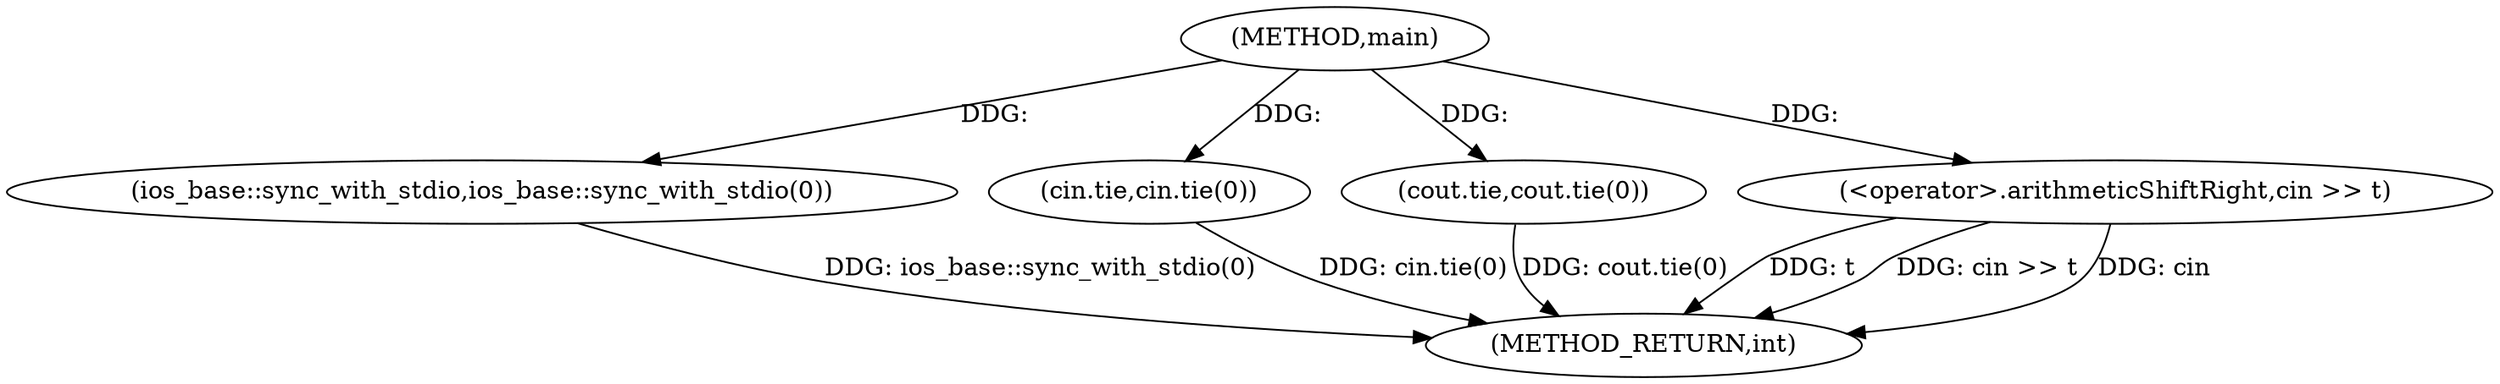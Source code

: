 digraph "main" {  
"1000104" [label = "(METHOD,main)" ]
"1000116" [label = "(METHOD_RETURN,int)" ]
"1000106" [label = "(ios_base::sync_with_stdio,ios_base::sync_with_stdio(0))" ]
"1000108" [label = "(cin.tie,cin.tie(0))" ]
"1000110" [label = "(cout.tie,cout.tie(0))" ]
"1000113" [label = "(<operator>.arithmeticShiftRight,cin >> t)" ]
  "1000106" -> "1000116"  [ label = "DDG: ios_base::sync_with_stdio(0)"] 
  "1000108" -> "1000116"  [ label = "DDG: cin.tie(0)"] 
  "1000110" -> "1000116"  [ label = "DDG: cout.tie(0)"] 
  "1000113" -> "1000116"  [ label = "DDG: t"] 
  "1000113" -> "1000116"  [ label = "DDG: cin >> t"] 
  "1000113" -> "1000116"  [ label = "DDG: cin"] 
  "1000104" -> "1000106"  [ label = "DDG: "] 
  "1000104" -> "1000108"  [ label = "DDG: "] 
  "1000104" -> "1000110"  [ label = "DDG: "] 
  "1000104" -> "1000113"  [ label = "DDG: "] 
}
